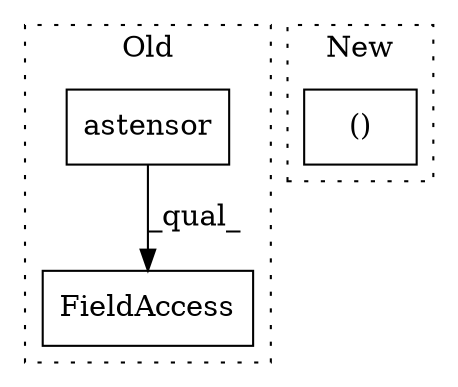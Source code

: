 digraph G {
subgraph cluster0 {
1 [label="astensor" a="32" s="755,776" l="9,1" shape="box"];
3 [label="FieldAccess" a="22" s="2455" l="8" shape="box"];
label = "Old";
style="dotted";
}
subgraph cluster1 {
2 [label="()" a="106" s="827" l="42" shape="box"];
label = "New";
style="dotted";
}
1 -> 3 [label="_qual_"];
}